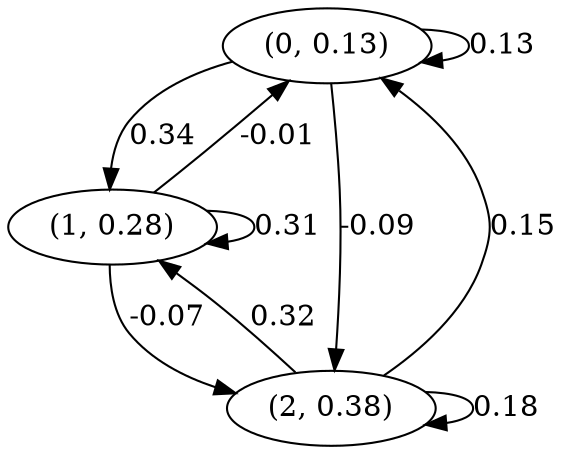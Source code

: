 digraph {
    0 [ label = "(0, 0.13)" ]
    1 [ label = "(1, 0.28)" ]
    2 [ label = "(2, 0.38)" ]
    0 -> 0 [ label = "0.13" ]
    1 -> 1 [ label = "0.31" ]
    2 -> 2 [ label = "0.18" ]
    1 -> 0 [ label = "-0.01" ]
    2 -> 0 [ label = "0.15" ]
    0 -> 1 [ label = "0.34" ]
    2 -> 1 [ label = "0.32" ]
    0 -> 2 [ label = "-0.09" ]
    1 -> 2 [ label = "-0.07" ]
}

